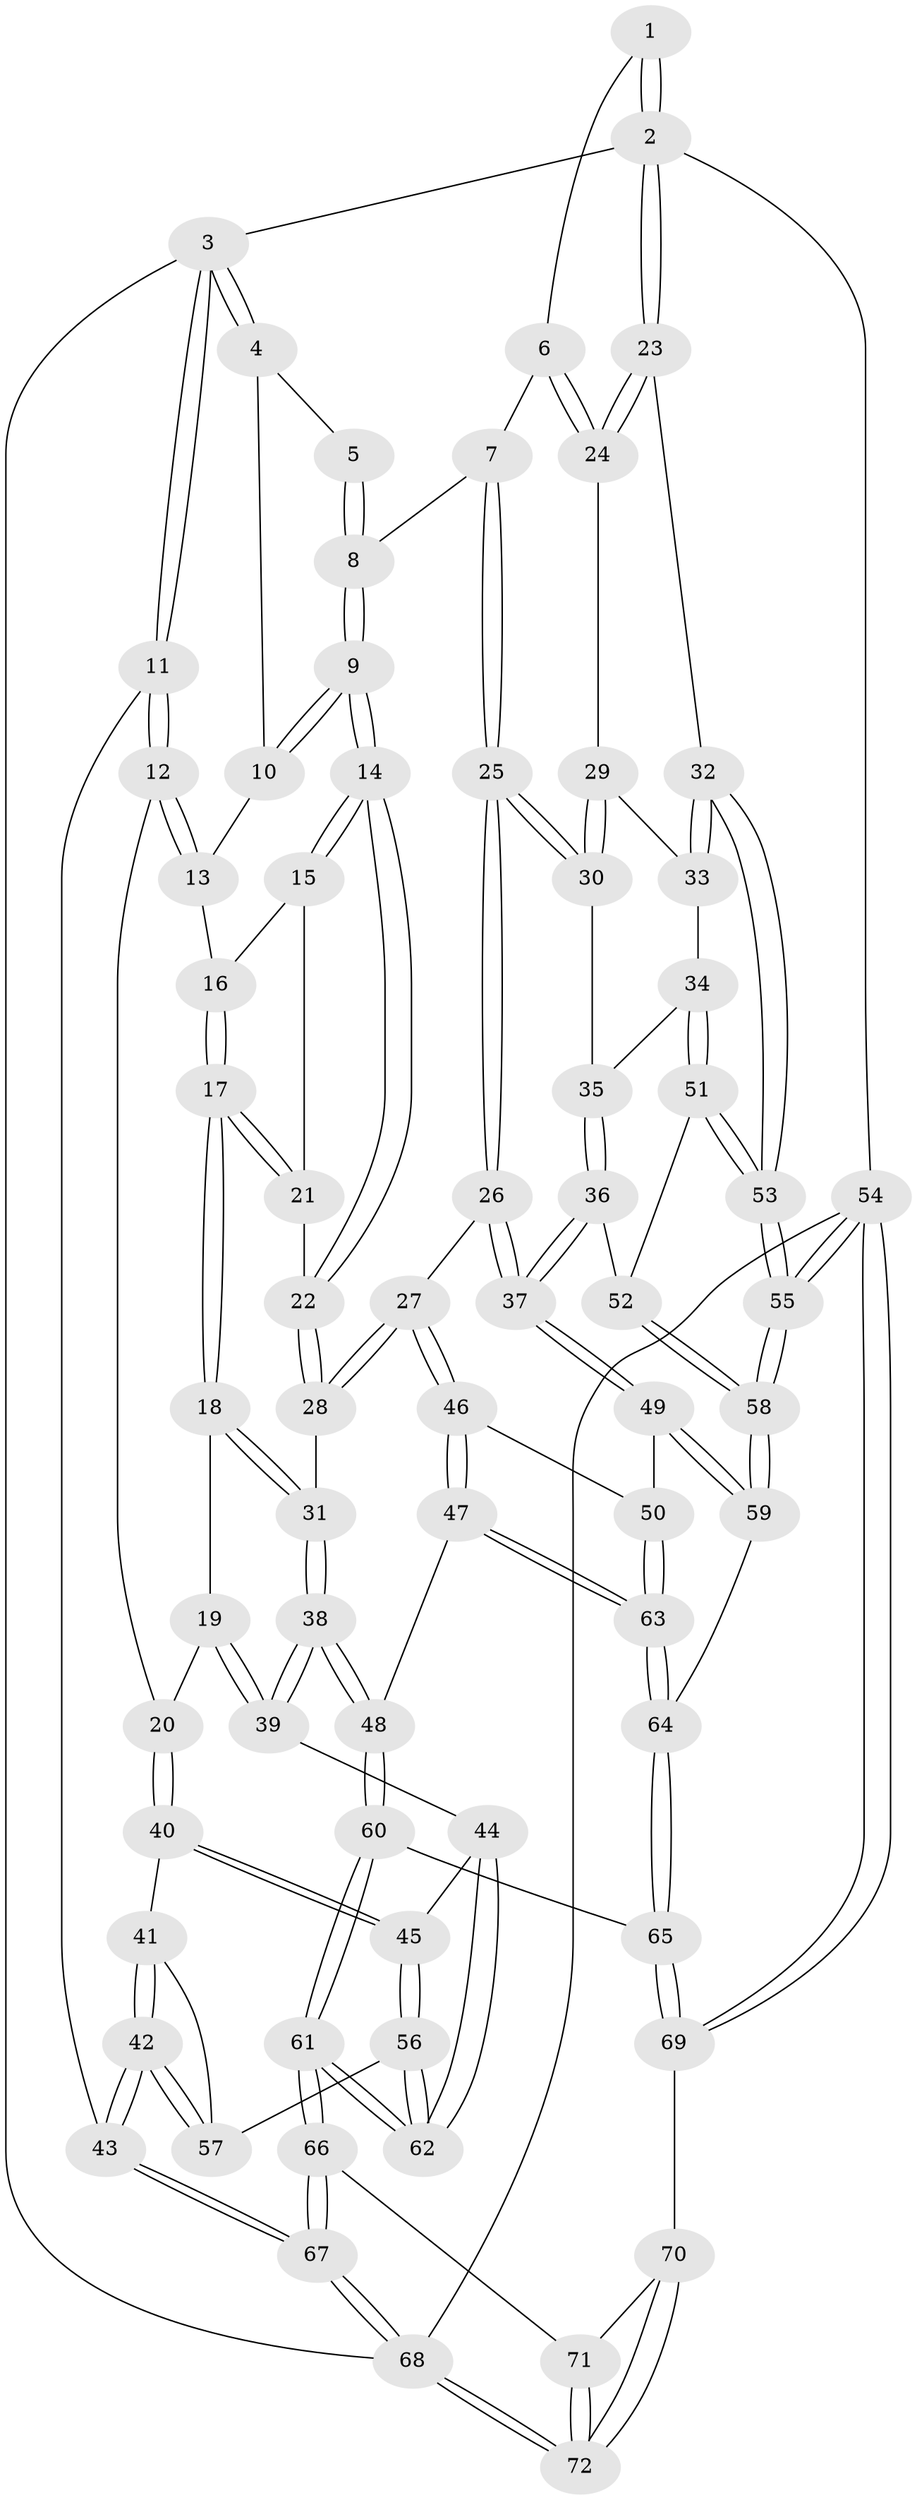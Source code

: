 // coarse degree distribution, {4: 0.43902439024390244, 6: 0.04878048780487805, 3: 0.21951219512195122, 5: 0.2682926829268293, 2: 0.024390243902439025}
// Generated by graph-tools (version 1.1) at 2025/42/03/06/25 10:42:30]
// undirected, 72 vertices, 177 edges
graph export_dot {
graph [start="1"]
  node [color=gray90,style=filled];
  1 [pos="+0.8875880094459393+0"];
  2 [pos="+1+0"];
  3 [pos="+0+0"];
  4 [pos="+0.3770631571021528+0"];
  5 [pos="+0.6465339857002259+0"];
  6 [pos="+0.8668309927612954+0.07543586453269441"];
  7 [pos="+0.6994000365511294+0.10703539224681743"];
  8 [pos="+0.6783231673621996+0.0992335431857873"];
  9 [pos="+0.6033241438617482+0.12751838055367273"];
  10 [pos="+0.3761675368462024+0"];
  11 [pos="+0+0.2039708754820699"];
  12 [pos="+0.16925111817606964+0.20901074590523133"];
  13 [pos="+0.3575373323159977+0"];
  14 [pos="+0.5904647249501764+0.14221741465323798"];
  15 [pos="+0.4294306327375709+0.03374730921470793"];
  16 [pos="+0.38421191256041737+0"];
  17 [pos="+0.3930389891843609+0.19551531782700865"];
  18 [pos="+0.38085348820591486+0.22829478723680088"];
  19 [pos="+0.21820767735153102+0.24651491466409084"];
  20 [pos="+0.21728945685617485+0.24639716492865799"];
  21 [pos="+0.4640982134513938+0.11938131311942078"];
  22 [pos="+0.5731825607193536+0.16606212904513637"];
  23 [pos="+1+0.16389697220481125"];
  24 [pos="+0.8829195491614877+0.09570510817957717"];
  25 [pos="+0.7479125997597975+0.28419890274888726"];
  26 [pos="+0.7232416597333015+0.30688628530898604"];
  27 [pos="+0.6460987678059135+0.3327644899505117"];
  28 [pos="+0.5415943969536248+0.28679312160247794"];
  29 [pos="+0.8650821825557359+0.22342125230474993"];
  30 [pos="+0.8249217808039196+0.2722500730186737"];
  31 [pos="+0.5217319899739667+0.29498640883157934"];
  32 [pos="+1+0.19779032265109683"];
  33 [pos="+0.9863959762927308+0.2744814080023466"];
  34 [pos="+0.9243605681282449+0.3813105765572366"];
  35 [pos="+0.828800978579953+0.27829725557414225"];
  36 [pos="+0.8236000179500983+0.4384134032824292"];
  37 [pos="+0.8048468550950713+0.44633770795735095"];
  38 [pos="+0.4609785600917605+0.41988062656112823"];
  39 [pos="+0.4120349640903404+0.42081194168641245"];
  40 [pos="+0.22624656243608685+0.37568189201975877"];
  41 [pos="+0.17235707042170564+0.4108018368943369"];
  42 [pos="+0+0.5303887934077681"];
  43 [pos="+0+0.5289496216010108"];
  44 [pos="+0.4111555990537888+0.42133387251885995"];
  45 [pos="+0.2514302582309727+0.4742791090347047"];
  46 [pos="+0.6523504957023762+0.39417640753608374"];
  47 [pos="+0.6115289927057875+0.4909444386499225"];
  48 [pos="+0.4947725775239987+0.5008875599300346"];
  49 [pos="+0.7860776647340811+0.47491016643898726"];
  50 [pos="+0.7482943120042235+0.47797783821213"];
  51 [pos="+0.9291496424348872+0.41155925969430984"];
  52 [pos="+0.8813025142272286+0.4286079338882874"];
  53 [pos="+1+0.6077323528745923"];
  54 [pos="+1+1"];
  55 [pos="+1+0.8305129423748179"];
  56 [pos="+0.23078927377509773+0.5684944627530583"];
  57 [pos="+0.0720455336076957+0.5456395483659806"];
  58 [pos="+0.863630241368229+0.6599821502863744"];
  59 [pos="+0.8604326260580433+0.6588555948506608"];
  60 [pos="+0.4550493544279636+0.6554297704088209"];
  61 [pos="+0.32427474371009557+0.7044990221641632"];
  62 [pos="+0.29028170337665044+0.6471452946612677"];
  63 [pos="+0.6659585622632382+0.5519093142751983"];
  64 [pos="+0.6761421729252702+0.6710774755883167"];
  65 [pos="+0.6230314142061216+0.7118419443890566"];
  66 [pos="+0.3140828778076996+0.7307992852203538"];
  67 [pos="+0+1"];
  68 [pos="+0+1"];
  69 [pos="+0.6540579417865554+1"];
  70 [pos="+0.6248356747930519+1"];
  71 [pos="+0.3142493582113624+0.7312556174296491"];
  72 [pos="+0.302997622270392+1"];
  1 -- 2;
  1 -- 2;
  1 -- 6;
  2 -- 3;
  2 -- 23;
  2 -- 23;
  2 -- 54;
  3 -- 4;
  3 -- 4;
  3 -- 11;
  3 -- 11;
  3 -- 68;
  4 -- 5;
  4 -- 10;
  5 -- 8;
  5 -- 8;
  6 -- 7;
  6 -- 24;
  6 -- 24;
  7 -- 8;
  7 -- 25;
  7 -- 25;
  8 -- 9;
  8 -- 9;
  9 -- 10;
  9 -- 10;
  9 -- 14;
  9 -- 14;
  10 -- 13;
  11 -- 12;
  11 -- 12;
  11 -- 43;
  12 -- 13;
  12 -- 13;
  12 -- 20;
  13 -- 16;
  14 -- 15;
  14 -- 15;
  14 -- 22;
  14 -- 22;
  15 -- 16;
  15 -- 21;
  16 -- 17;
  16 -- 17;
  17 -- 18;
  17 -- 18;
  17 -- 21;
  17 -- 21;
  18 -- 19;
  18 -- 31;
  18 -- 31;
  19 -- 20;
  19 -- 39;
  19 -- 39;
  20 -- 40;
  20 -- 40;
  21 -- 22;
  22 -- 28;
  22 -- 28;
  23 -- 24;
  23 -- 24;
  23 -- 32;
  24 -- 29;
  25 -- 26;
  25 -- 26;
  25 -- 30;
  25 -- 30;
  26 -- 27;
  26 -- 37;
  26 -- 37;
  27 -- 28;
  27 -- 28;
  27 -- 46;
  27 -- 46;
  28 -- 31;
  29 -- 30;
  29 -- 30;
  29 -- 33;
  30 -- 35;
  31 -- 38;
  31 -- 38;
  32 -- 33;
  32 -- 33;
  32 -- 53;
  32 -- 53;
  33 -- 34;
  34 -- 35;
  34 -- 51;
  34 -- 51;
  35 -- 36;
  35 -- 36;
  36 -- 37;
  36 -- 37;
  36 -- 52;
  37 -- 49;
  37 -- 49;
  38 -- 39;
  38 -- 39;
  38 -- 48;
  38 -- 48;
  39 -- 44;
  40 -- 41;
  40 -- 45;
  40 -- 45;
  41 -- 42;
  41 -- 42;
  41 -- 57;
  42 -- 43;
  42 -- 43;
  42 -- 57;
  42 -- 57;
  43 -- 67;
  43 -- 67;
  44 -- 45;
  44 -- 62;
  44 -- 62;
  45 -- 56;
  45 -- 56;
  46 -- 47;
  46 -- 47;
  46 -- 50;
  47 -- 48;
  47 -- 63;
  47 -- 63;
  48 -- 60;
  48 -- 60;
  49 -- 50;
  49 -- 59;
  49 -- 59;
  50 -- 63;
  50 -- 63;
  51 -- 52;
  51 -- 53;
  51 -- 53;
  52 -- 58;
  52 -- 58;
  53 -- 55;
  53 -- 55;
  54 -- 55;
  54 -- 55;
  54 -- 69;
  54 -- 69;
  54 -- 68;
  55 -- 58;
  55 -- 58;
  56 -- 57;
  56 -- 62;
  56 -- 62;
  58 -- 59;
  58 -- 59;
  59 -- 64;
  60 -- 61;
  60 -- 61;
  60 -- 65;
  61 -- 62;
  61 -- 62;
  61 -- 66;
  61 -- 66;
  63 -- 64;
  63 -- 64;
  64 -- 65;
  64 -- 65;
  65 -- 69;
  65 -- 69;
  66 -- 67;
  66 -- 67;
  66 -- 71;
  67 -- 68;
  67 -- 68;
  68 -- 72;
  68 -- 72;
  69 -- 70;
  70 -- 71;
  70 -- 72;
  70 -- 72;
  71 -- 72;
  71 -- 72;
}
